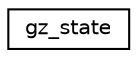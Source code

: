 digraph "Graphical Class Hierarchy"
{
 // LATEX_PDF_SIZE
  edge [fontname="Helvetica",fontsize="10",labelfontname="Helvetica",labelfontsize="10"];
  node [fontname="Helvetica",fontsize="10",shape=record];
  rankdir="LR";
  Node0 [label="gz_state",height=0.2,width=0.4,color="black", fillcolor="white", style="filled",URL="$structgz__state.html",tooltip=" "];
}
